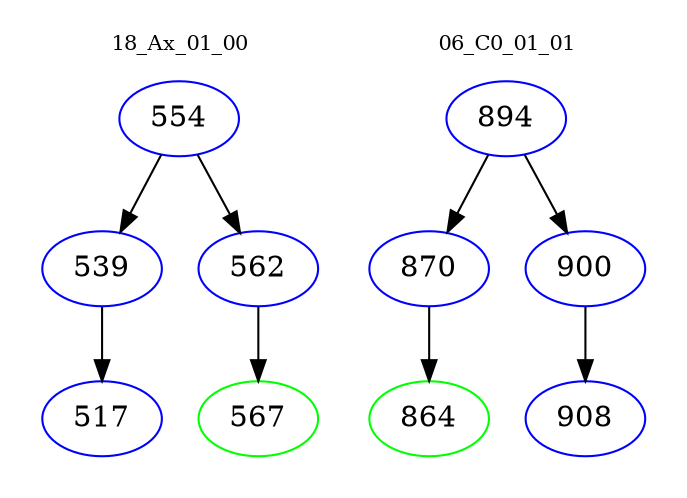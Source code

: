 digraph{
subgraph cluster_0 {
color = white
label = "18_Ax_01_00";
fontsize=10;
T0_554 [label="554", color="blue"]
T0_554 -> T0_539 [color="black"]
T0_539 [label="539", color="blue"]
T0_539 -> T0_517 [color="black"]
T0_517 [label="517", color="blue"]
T0_554 -> T0_562 [color="black"]
T0_562 [label="562", color="blue"]
T0_562 -> T0_567 [color="black"]
T0_567 [label="567", color="green"]
}
subgraph cluster_1 {
color = white
label = "06_C0_01_01";
fontsize=10;
T1_894 [label="894", color="blue"]
T1_894 -> T1_870 [color="black"]
T1_870 [label="870", color="blue"]
T1_870 -> T1_864 [color="black"]
T1_864 [label="864", color="green"]
T1_894 -> T1_900 [color="black"]
T1_900 [label="900", color="blue"]
T1_900 -> T1_908 [color="black"]
T1_908 [label="908", color="blue"]
}
}
